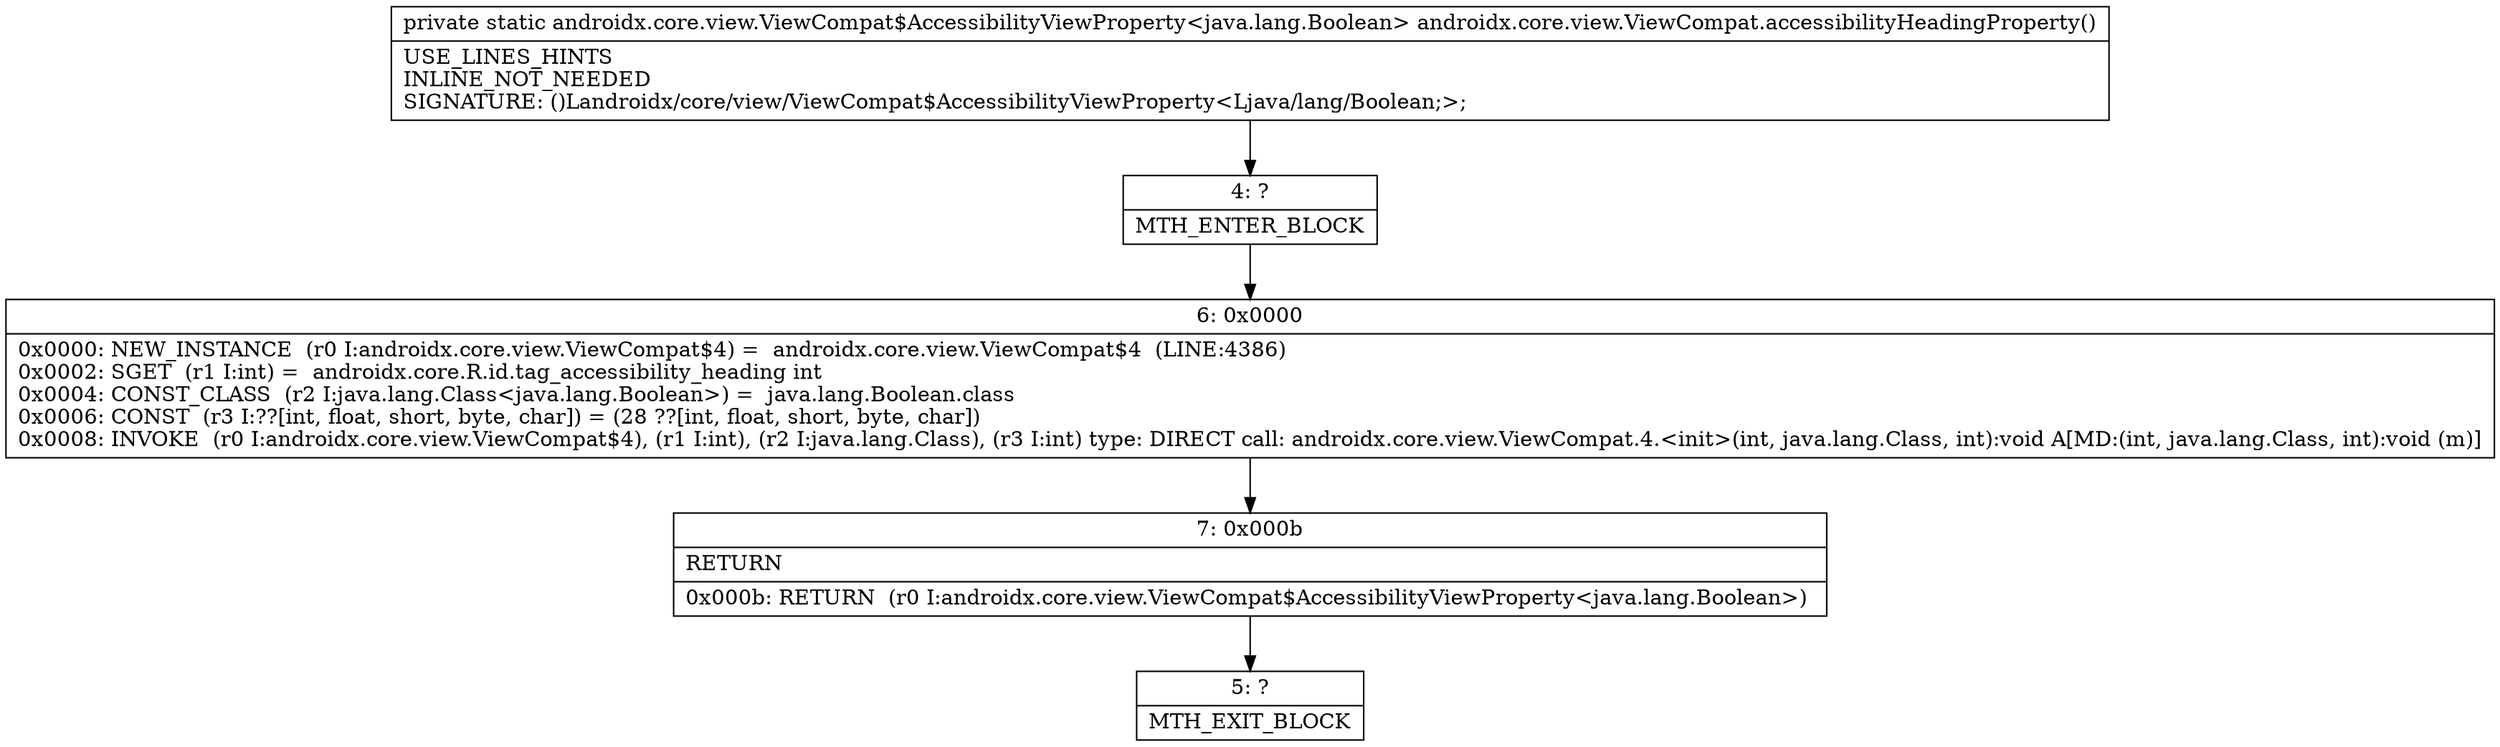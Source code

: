 digraph "CFG forandroidx.core.view.ViewCompat.accessibilityHeadingProperty()Landroidx\/core\/view\/ViewCompat$AccessibilityViewProperty;" {
Node_4 [shape=record,label="{4\:\ ?|MTH_ENTER_BLOCK\l}"];
Node_6 [shape=record,label="{6\:\ 0x0000|0x0000: NEW_INSTANCE  (r0 I:androidx.core.view.ViewCompat$4) =  androidx.core.view.ViewCompat$4  (LINE:4386)\l0x0002: SGET  (r1 I:int) =  androidx.core.R.id.tag_accessibility_heading int \l0x0004: CONST_CLASS  (r2 I:java.lang.Class\<java.lang.Boolean\>) =  java.lang.Boolean.class \l0x0006: CONST  (r3 I:??[int, float, short, byte, char]) = (28 ??[int, float, short, byte, char]) \l0x0008: INVOKE  (r0 I:androidx.core.view.ViewCompat$4), (r1 I:int), (r2 I:java.lang.Class), (r3 I:int) type: DIRECT call: androidx.core.view.ViewCompat.4.\<init\>(int, java.lang.Class, int):void A[MD:(int, java.lang.Class, int):void (m)]\l}"];
Node_7 [shape=record,label="{7\:\ 0x000b|RETURN\l|0x000b: RETURN  (r0 I:androidx.core.view.ViewCompat$AccessibilityViewProperty\<java.lang.Boolean\>) \l}"];
Node_5 [shape=record,label="{5\:\ ?|MTH_EXIT_BLOCK\l}"];
MethodNode[shape=record,label="{private static androidx.core.view.ViewCompat$AccessibilityViewProperty\<java.lang.Boolean\> androidx.core.view.ViewCompat.accessibilityHeadingProperty()  | USE_LINES_HINTS\lINLINE_NOT_NEEDED\lSIGNATURE: ()Landroidx\/core\/view\/ViewCompat$AccessibilityViewProperty\<Ljava\/lang\/Boolean;\>;\l}"];
MethodNode -> Node_4;Node_4 -> Node_6;
Node_6 -> Node_7;
Node_7 -> Node_5;
}

